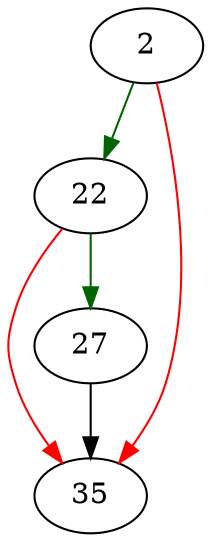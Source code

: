 strict digraph "apndFileSize" {
	// Node definitions.
	2 [entry=true];
	22;
	35;
	27;

	// Edge definitions.
	2 -> 22 [
		color=darkgreen
		cond=true
	];
	2 -> 35 [
		color=red
		cond=false
	];
	22 -> 35 [
		color=red
		cond=false
	];
	22 -> 27 [
		color=darkgreen
		cond=true
	];
	27 -> 35;
}